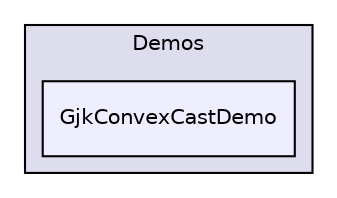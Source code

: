 digraph "bullet/bullet-2.82-r2704/Demos/GjkConvexCastDemo" {
  compound=true
  node [ fontsize="10", fontname="Helvetica"];
  edge [ labelfontsize="10", labelfontname="Helvetica"];
  subgraph clusterdir_fbeee990c6fb95278eb756dfe9f9c37f {
    graph [ bgcolor="#ddddee", pencolor="black", label="Demos" fontname="Helvetica", fontsize="10", URL="dir_fbeee990c6fb95278eb756dfe9f9c37f.html"]
  dir_83aeec3a02bb476a648ecfe4cc49186b [shape=box, label="GjkConvexCastDemo", style="filled", fillcolor="#eeeeff", pencolor="black", URL="dir_83aeec3a02bb476a648ecfe4cc49186b.html"];
  }
}

